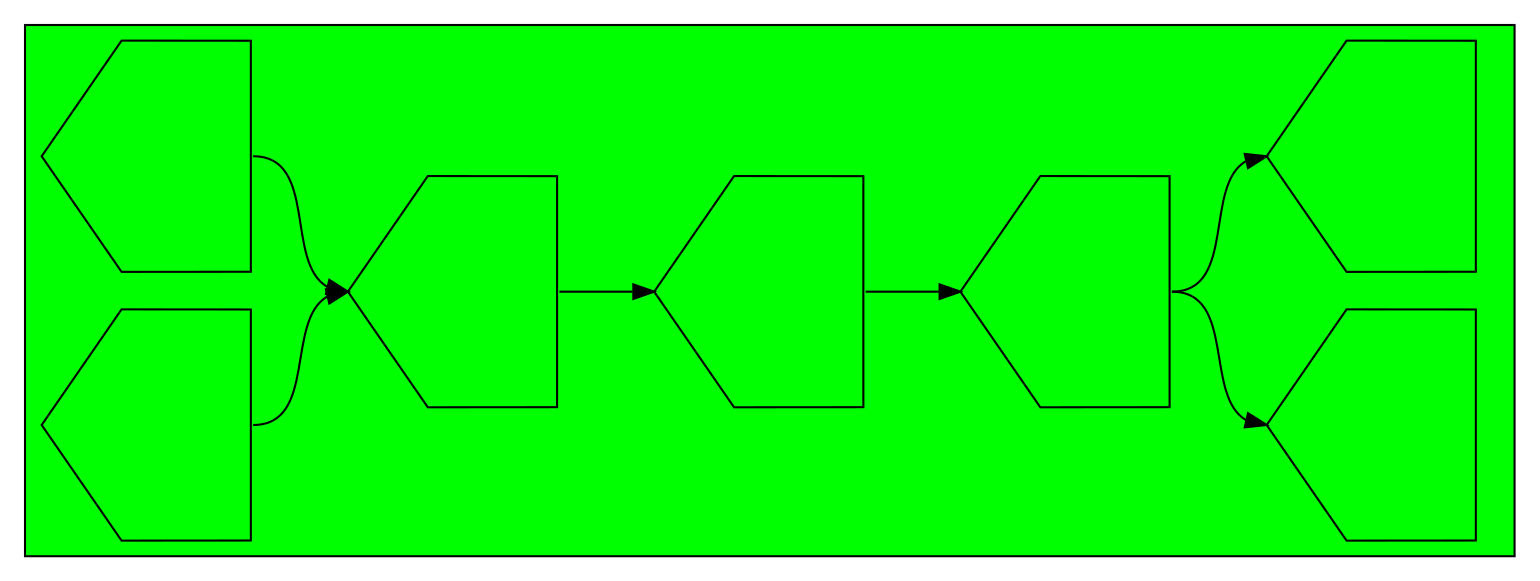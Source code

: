 digraph asm {
	rotate=90;
	edge [headport=n,tailport=s];
subgraph cluster_Rc20_c21_c19_c18_c17_c15_c16 {
	c20 [label="",height=1.53571,width=1.53571,shape=house];
	c21 [label="",height=1.53571,width=1.53571,shape=house];
	c19 [label="",height=1.53571,width=1.53571,shape=house];
	c18 [label="",height=1.53571,width=1.53571,shape=house];
	c17 [label="",height=1.53571,width=1.53571,shape=house];
	c15 [label="",height=1.53571,width=1.53571,shape=house];
	c16 [label="",height=1.53571,width=1.53571,shape=house];
	style=filled;
	fillcolor=green;
}
	c20 -> c19
	c19 -> c18
	c18 -> c17
	c17 -> c15
	c17 -> c16
	c21 -> c19
}